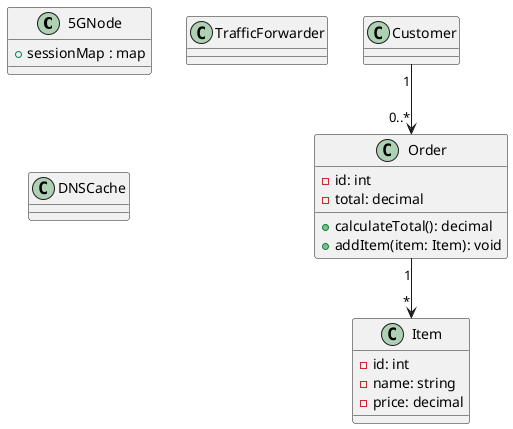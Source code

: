 @startuml
class 5GNode {
  ' - id: int
  ' - name: string
  ' + getName(): string
  ' + setName(name: string): void
  + sessionMap : map
}

class TrafficForwarder {

}

class DNSCache {

}

class Order {
  - id: int
  - total: decimal
  + calculateTotal(): decimal
  + addItem(item: Item): void
}

class Item {
  - id: int
  - name: string
  - price: decimal
}

Customer "1" --> "0..*" Order
Order "1" --> "*" Item

@enduml